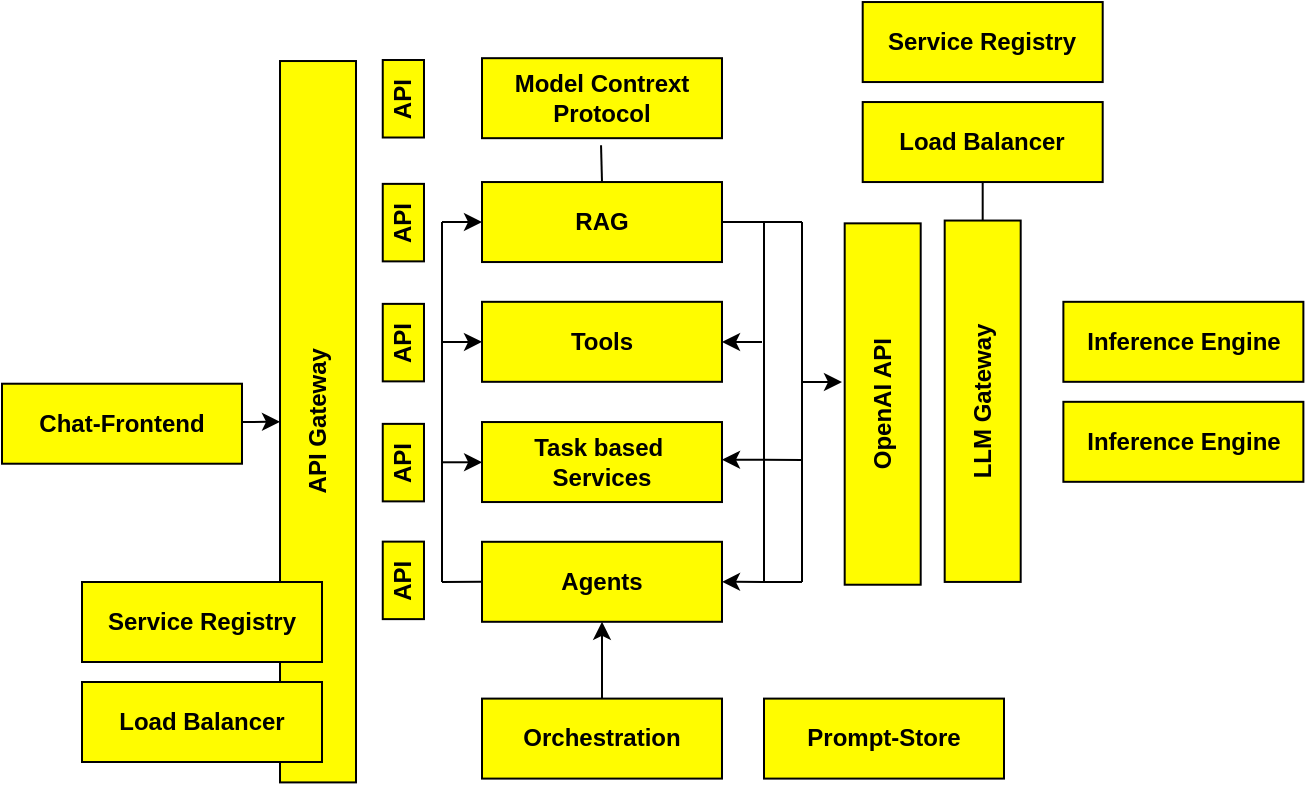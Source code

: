 <mxfile version="25.0.2">
  <diagram name="Seite-1" id="kuKYlrmnADWF5oXy6Rb2">
    <mxGraphModel dx="857" dy="831" grid="1" gridSize="10" guides="1" tooltips="1" connect="1" arrows="1" fold="1" page="1" pageScale="1" pageWidth="827" pageHeight="1169" math="0" shadow="0">
      <root>
        <mxCell id="0" />
        <mxCell id="1" parent="0" />
        <mxCell id="acryvnu5nMnUOujy7CY3-5" value="Chat-Frontend" style="rounded=0;whiteSpace=wrap;html=1;fillStyle=solid;fillColor=#FFFC00;fontStyle=1" vertex="1" parent="1">
          <mxGeometry x="40" y="200.86" width="120" height="40" as="geometry" />
        </mxCell>
        <mxCell id="acryvnu5nMnUOujy7CY3-6" value="API Gateway" style="rounded=0;whiteSpace=wrap;html=1;fillStyle=solid;fillColor=#FFFC00;fontStyle=1;rotation=-90;" vertex="1" parent="1">
          <mxGeometry x="17.66" y="200.86" width="360.69" height="38" as="geometry" />
        </mxCell>
        <mxCell id="acryvnu5nMnUOujy7CY3-8" value="API" style="rounded=0;whiteSpace=wrap;html=1;fillStyle=solid;fillColor=#FFFC00;fontStyle=1;rotation=-90;" vertex="1" parent="1">
          <mxGeometry x="221.31" y="48.07" width="38.75" height="20.62" as="geometry" />
        </mxCell>
        <mxCell id="acryvnu5nMnUOujy7CY3-9" value="API" style="rounded=0;whiteSpace=wrap;html=1;fillStyle=solid;fillColor=#FFFC00;fontStyle=1;rotation=-90;" vertex="1" parent="1">
          <mxGeometry x="221.31" y="110" width="38.75" height="20.62" as="geometry" />
        </mxCell>
        <mxCell id="acryvnu5nMnUOujy7CY3-10" value="API" style="rounded=0;whiteSpace=wrap;html=1;fillStyle=solid;fillColor=#FFFC00;fontStyle=1;rotation=-90;" vertex="1" parent="1">
          <mxGeometry x="221.31" y="170" width="38.75" height="20.62" as="geometry" />
        </mxCell>
        <mxCell id="acryvnu5nMnUOujy7CY3-11" value="API" style="rounded=0;whiteSpace=wrap;html=1;fillStyle=solid;fillColor=#FFFC00;fontStyle=1;rotation=-90;" vertex="1" parent="1">
          <mxGeometry x="221.31" y="230" width="38.75" height="20.62" as="geometry" />
        </mxCell>
        <mxCell id="acryvnu5nMnUOujy7CY3-12" value="API" style="rounded=0;whiteSpace=wrap;html=1;fillStyle=solid;fillColor=#FFFC00;fontStyle=1;rotation=-90;" vertex="1" parent="1">
          <mxGeometry x="221.31" y="288.88" width="38.75" height="20.62" as="geometry" />
        </mxCell>
        <mxCell id="acryvnu5nMnUOujy7CY3-14" value="Model Contrext Protocol" style="rounded=0;whiteSpace=wrap;html=1;fillStyle=solid;fillColor=#FFFC00;fontStyle=1" vertex="1" parent="1">
          <mxGeometry x="280" y="38.09" width="120" height="40" as="geometry" />
        </mxCell>
        <mxCell id="acryvnu5nMnUOujy7CY3-15" value="RAG" style="rounded=0;whiteSpace=wrap;html=1;fillStyle=solid;fillColor=#FFFC00;fontStyle=1" vertex="1" parent="1">
          <mxGeometry x="280" y="100.02" width="120" height="40" as="geometry" />
        </mxCell>
        <mxCell id="acryvnu5nMnUOujy7CY3-16" value="Tools" style="rounded=0;whiteSpace=wrap;html=1;fillStyle=solid;fillColor=#FFFC00;fontStyle=1" vertex="1" parent="1">
          <mxGeometry x="280" y="159.91" width="120" height="40" as="geometry" />
        </mxCell>
        <mxCell id="acryvnu5nMnUOujy7CY3-17" value="Task based&amp;nbsp;&lt;div&gt;Services&lt;/div&gt;" style="rounded=0;whiteSpace=wrap;html=1;fillStyle=solid;fillColor=#FFFC00;fontStyle=1" vertex="1" parent="1">
          <mxGeometry x="280" y="220.02" width="120" height="40" as="geometry" />
        </mxCell>
        <mxCell id="acryvnu5nMnUOujy7CY3-18" value="Agents" style="rounded=0;whiteSpace=wrap;html=1;fillStyle=solid;fillColor=#FFFC00;fontStyle=1" vertex="1" parent="1">
          <mxGeometry x="280" y="279.9" width="120" height="40" as="geometry" />
        </mxCell>
        <mxCell id="acryvnu5nMnUOujy7CY3-22" value="Service Registry" style="rounded=0;whiteSpace=wrap;html=1;fillStyle=solid;fillColor=#FFFC00;fontStyle=1" vertex="1" parent="1">
          <mxGeometry x="80" y="300" width="120" height="40" as="geometry" />
        </mxCell>
        <mxCell id="acryvnu5nMnUOujy7CY3-23" value="Load Balancer" style="rounded=0;whiteSpace=wrap;html=1;fillStyle=solid;fillColor=#FFFC00;fontStyle=1" vertex="1" parent="1">
          <mxGeometry x="80" y="350" width="120" height="40" as="geometry" />
        </mxCell>
        <mxCell id="acryvnu5nMnUOujy7CY3-24" value="Orchestration" style="rounded=0;whiteSpace=wrap;html=1;fillStyle=solid;fillColor=#FFFC00;fontStyle=1" vertex="1" parent="1">
          <mxGeometry x="280" y="358.3" width="120" height="40" as="geometry" />
        </mxCell>
        <mxCell id="acryvnu5nMnUOujy7CY3-25" value="" style="endArrow=none;html=1;rounded=0;" edge="1" parent="1">
          <mxGeometry width="50" height="50" relative="1" as="geometry">
            <mxPoint x="260" y="300" as="sourcePoint" />
            <mxPoint x="260" y="120" as="targetPoint" />
          </mxGeometry>
        </mxCell>
        <mxCell id="acryvnu5nMnUOujy7CY3-27" value="" style="endArrow=none;html=1;rounded=0;entryX=0;entryY=0.5;entryDx=0;entryDy=0;" edge="1" parent="1" target="acryvnu5nMnUOujy7CY3-18">
          <mxGeometry width="50" height="50" relative="1" as="geometry">
            <mxPoint x="260" y="300" as="sourcePoint" />
            <mxPoint x="200" y="278.3" as="targetPoint" />
          </mxGeometry>
        </mxCell>
        <mxCell id="acryvnu5nMnUOujy7CY3-29" value="" style="endArrow=classic;html=1;rounded=0;exitX=0.5;exitY=0;exitDx=0;exitDy=0;entryX=0.5;entryY=1;entryDx=0;entryDy=0;" edge="1" parent="1" source="acryvnu5nMnUOujy7CY3-24" target="acryvnu5nMnUOujy7CY3-18">
          <mxGeometry width="50" height="50" relative="1" as="geometry">
            <mxPoint x="150" y="328.3" as="sourcePoint" />
            <mxPoint x="340" y="322.3" as="targetPoint" />
          </mxGeometry>
        </mxCell>
        <mxCell id="acryvnu5nMnUOujy7CY3-33" value="" style="endArrow=classic;html=1;rounded=0;entryX=0;entryY=0.5;entryDx=0;entryDy=0;" edge="1" parent="1" target="acryvnu5nMnUOujy7CY3-15">
          <mxGeometry width="50" height="50" relative="1" as="geometry">
            <mxPoint x="260" y="120" as="sourcePoint" />
            <mxPoint x="290" y="60" as="targetPoint" />
          </mxGeometry>
        </mxCell>
        <mxCell id="acryvnu5nMnUOujy7CY3-34" value="" style="endArrow=classic;html=1;rounded=0;entryX=0;entryY=0.5;entryDx=0;entryDy=0;" edge="1" parent="1" target="acryvnu5nMnUOujy7CY3-16">
          <mxGeometry width="50" height="50" relative="1" as="geometry">
            <mxPoint x="260" y="180" as="sourcePoint" />
            <mxPoint x="290" y="90" as="targetPoint" />
          </mxGeometry>
        </mxCell>
        <mxCell id="acryvnu5nMnUOujy7CY3-35" value="" style="endArrow=classic;html=1;rounded=0;entryX=0;entryY=0.5;entryDx=0;entryDy=0;" edge="1" parent="1">
          <mxGeometry width="50" height="50" relative="1" as="geometry">
            <mxPoint x="260.06" y="240.14" as="sourcePoint" />
            <mxPoint x="280.06" y="240.14" as="targetPoint" />
          </mxGeometry>
        </mxCell>
        <mxCell id="acryvnu5nMnUOujy7CY3-36" value="" style="endArrow=classic;html=1;rounded=0;entryX=0.5;entryY=0;entryDx=0;entryDy=0;" edge="1" parent="1" target="acryvnu5nMnUOujy7CY3-6">
          <mxGeometry width="50" height="50" relative="1" as="geometry">
            <mxPoint x="160" y="220" as="sourcePoint" />
            <mxPoint x="290" y="130" as="targetPoint" />
          </mxGeometry>
        </mxCell>
        <mxCell id="acryvnu5nMnUOujy7CY3-37" value="Prompt-Store" style="rounded=0;whiteSpace=wrap;html=1;fillStyle=solid;fillColor=#FFFC00;fontStyle=1" vertex="1" parent="1">
          <mxGeometry x="421" y="358.3" width="120" height="40" as="geometry" />
        </mxCell>
        <mxCell id="acryvnu5nMnUOujy7CY3-38" value="" style="endArrow=none;html=1;rounded=0;" edge="1" parent="1">
          <mxGeometry width="50" height="50" relative="1" as="geometry">
            <mxPoint x="440" y="300" as="sourcePoint" />
            <mxPoint x="440" y="120" as="targetPoint" />
          </mxGeometry>
        </mxCell>
        <mxCell id="acryvnu5nMnUOujy7CY3-39" value="" style="endArrow=classic;html=1;rounded=0;entryX=1;entryY=0.5;entryDx=0;entryDy=0;" edge="1" parent="1" target="acryvnu5nMnUOujy7CY3-18">
          <mxGeometry width="50" height="50" relative="1" as="geometry">
            <mxPoint x="440" y="300" as="sourcePoint" />
            <mxPoint x="290.06" y="250.14" as="targetPoint" />
          </mxGeometry>
        </mxCell>
        <mxCell id="acryvnu5nMnUOujy7CY3-40" value="" style="endArrow=classic;html=1;rounded=0;entryX=1;entryY=0.5;entryDx=0;entryDy=0;" edge="1" parent="1">
          <mxGeometry width="50" height="50" relative="1" as="geometry">
            <mxPoint x="440" y="239" as="sourcePoint" />
            <mxPoint x="400" y="238.86" as="targetPoint" />
          </mxGeometry>
        </mxCell>
        <mxCell id="acryvnu5nMnUOujy7CY3-42" value="" style="endArrow=classic;html=1;rounded=0;" edge="1" parent="1">
          <mxGeometry width="50" height="50" relative="1" as="geometry">
            <mxPoint x="420" y="180" as="sourcePoint" />
            <mxPoint x="400" y="180" as="targetPoint" />
          </mxGeometry>
        </mxCell>
        <mxCell id="acryvnu5nMnUOujy7CY3-44" value="" style="endArrow=none;html=1;rounded=0;entryX=0.496;entryY=1.089;entryDx=0;entryDy=0;entryPerimeter=0;exitX=0.5;exitY=0;exitDx=0;exitDy=0;" edge="1" parent="1" source="acryvnu5nMnUOujy7CY3-15" target="acryvnu5nMnUOujy7CY3-14">
          <mxGeometry width="50" height="50" relative="1" as="geometry">
            <mxPoint x="470" y="310" as="sourcePoint" />
            <mxPoint x="470" y="130" as="targetPoint" />
          </mxGeometry>
        </mxCell>
        <mxCell id="acryvnu5nMnUOujy7CY3-45" value="" style="endArrow=none;html=1;rounded=0;exitX=1;exitY=0.5;exitDx=0;exitDy=0;" edge="1" parent="1" source="acryvnu5nMnUOujy7CY3-15">
          <mxGeometry width="50" height="50" relative="1" as="geometry">
            <mxPoint x="350" y="110" as="sourcePoint" />
            <mxPoint x="440" y="120" as="targetPoint" />
          </mxGeometry>
        </mxCell>
        <mxCell id="acryvnu5nMnUOujy7CY3-46" value="" style="endArrow=none;html=1;rounded=0;" edge="1" parent="1">
          <mxGeometry width="50" height="50" relative="1" as="geometry">
            <mxPoint x="421" y="300" as="sourcePoint" />
            <mxPoint x="421" y="120" as="targetPoint" />
          </mxGeometry>
        </mxCell>
        <mxCell id="acryvnu5nMnUOujy7CY3-47" value="OpenAI API" style="rounded=0;whiteSpace=wrap;html=1;fillStyle=solid;fillColor=#FFFC00;fontStyle=1;rotation=-90;" vertex="1" parent="1">
          <mxGeometry x="390" y="192.02" width="180.69" height="38" as="geometry" />
        </mxCell>
        <mxCell id="acryvnu5nMnUOujy7CY3-48" value="" style="endArrow=classic;html=1;rounded=0;" edge="1" parent="1">
          <mxGeometry width="50" height="50" relative="1" as="geometry">
            <mxPoint x="440" y="200" as="sourcePoint" />
            <mxPoint x="460" y="200" as="targetPoint" />
          </mxGeometry>
        </mxCell>
        <mxCell id="acryvnu5nMnUOujy7CY3-49" value="LLM Gateway" style="rounded=0;whiteSpace=wrap;html=1;fillStyle=solid;fillColor=#FFFC00;fontStyle=1;rotation=-90;" vertex="1" parent="1">
          <mxGeometry x="440" y="190.62" width="180.69" height="38" as="geometry" />
        </mxCell>
        <mxCell id="acryvnu5nMnUOujy7CY3-50" value="Service Registry" style="rounded=0;whiteSpace=wrap;html=1;fillStyle=solid;fillColor=#FFFC00;fontStyle=1" vertex="1" parent="1">
          <mxGeometry x="470.35" y="10.02" width="120" height="40" as="geometry" />
        </mxCell>
        <mxCell id="acryvnu5nMnUOujy7CY3-51" value="Load Balancer" style="rounded=0;whiteSpace=wrap;html=1;fillStyle=solid;fillColor=#FFFC00;fontStyle=1" vertex="1" parent="1">
          <mxGeometry x="470.35" y="60.02" width="120" height="40" as="geometry" />
        </mxCell>
        <mxCell id="acryvnu5nMnUOujy7CY3-52" value="" style="endArrow=none;html=1;rounded=0;entryX=0.5;entryY=1;entryDx=0;entryDy=0;exitX=1;exitY=0.5;exitDx=0;exitDy=0;" edge="1" parent="1" source="acryvnu5nMnUOujy7CY3-49" target="acryvnu5nMnUOujy7CY3-51">
          <mxGeometry width="50" height="50" relative="1" as="geometry">
            <mxPoint x="450" y="310" as="sourcePoint" />
            <mxPoint x="450" y="130" as="targetPoint" />
          </mxGeometry>
        </mxCell>
        <mxCell id="acryvnu5nMnUOujy7CY3-53" value="Inference Engine" style="rounded=0;whiteSpace=wrap;html=1;fillStyle=solid;fillColor=#FFFC00;fontStyle=1" vertex="1" parent="1">
          <mxGeometry x="570.69" y="159.91" width="120" height="40" as="geometry" />
        </mxCell>
        <mxCell id="acryvnu5nMnUOujy7CY3-54" value="Inference Engine" style="rounded=0;whiteSpace=wrap;html=1;fillStyle=solid;fillColor=#FFFC00;fontStyle=1" vertex="1" parent="1">
          <mxGeometry x="570.69" y="209.91" width="120" height="40" as="geometry" />
        </mxCell>
      </root>
    </mxGraphModel>
  </diagram>
</mxfile>
